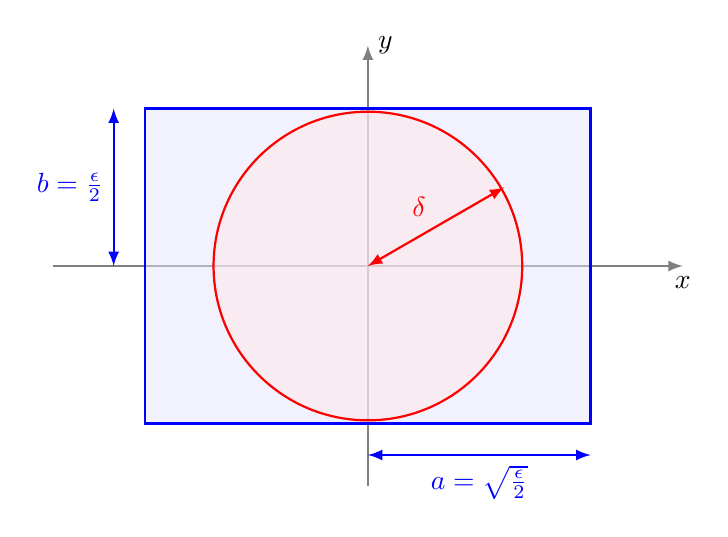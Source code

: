 \begin{tikzpicture}[scale=4]

\draw[->,>=latex,thick, gray] (-1,0)--(1,0) node[below,black] {$x$};
\draw[->,>=latex,thick, gray] (0,-0.7)--(0,0.7) node[right,black] {$y$};


\def\myepsilon{0.5}


\draw[blue,thick,fill=blue!10,fill opacity=0.5] ({-sqrt(\myepsilon)},-\myepsilon) rectangle ({sqrt(\myepsilon)},\myepsilon);

\draw[red,,thick,fill=red!10,fill opacity=0.5] (0,0) circle (\myepsilon-0.01);

\draw[<->,>=latex,thick,blue] (0,-\myepsilon-0.1)--++({sqrt(\myepsilon)},0) node[midway,below] {$a = \sqrt{\frac\epsilon2}$};

\draw[<->,>=latex,thick,blue] ({-sqrt(\myepsilon)-0.1},0)--++(0,\myepsilon) node[midway,left] {$b = {\frac\epsilon2}$};

\draw[<->,>=latex,thick,red] (0,0)--++(30:{\myepsilon}) node[midway,above left] {$\delta$};
\end{tikzpicture}